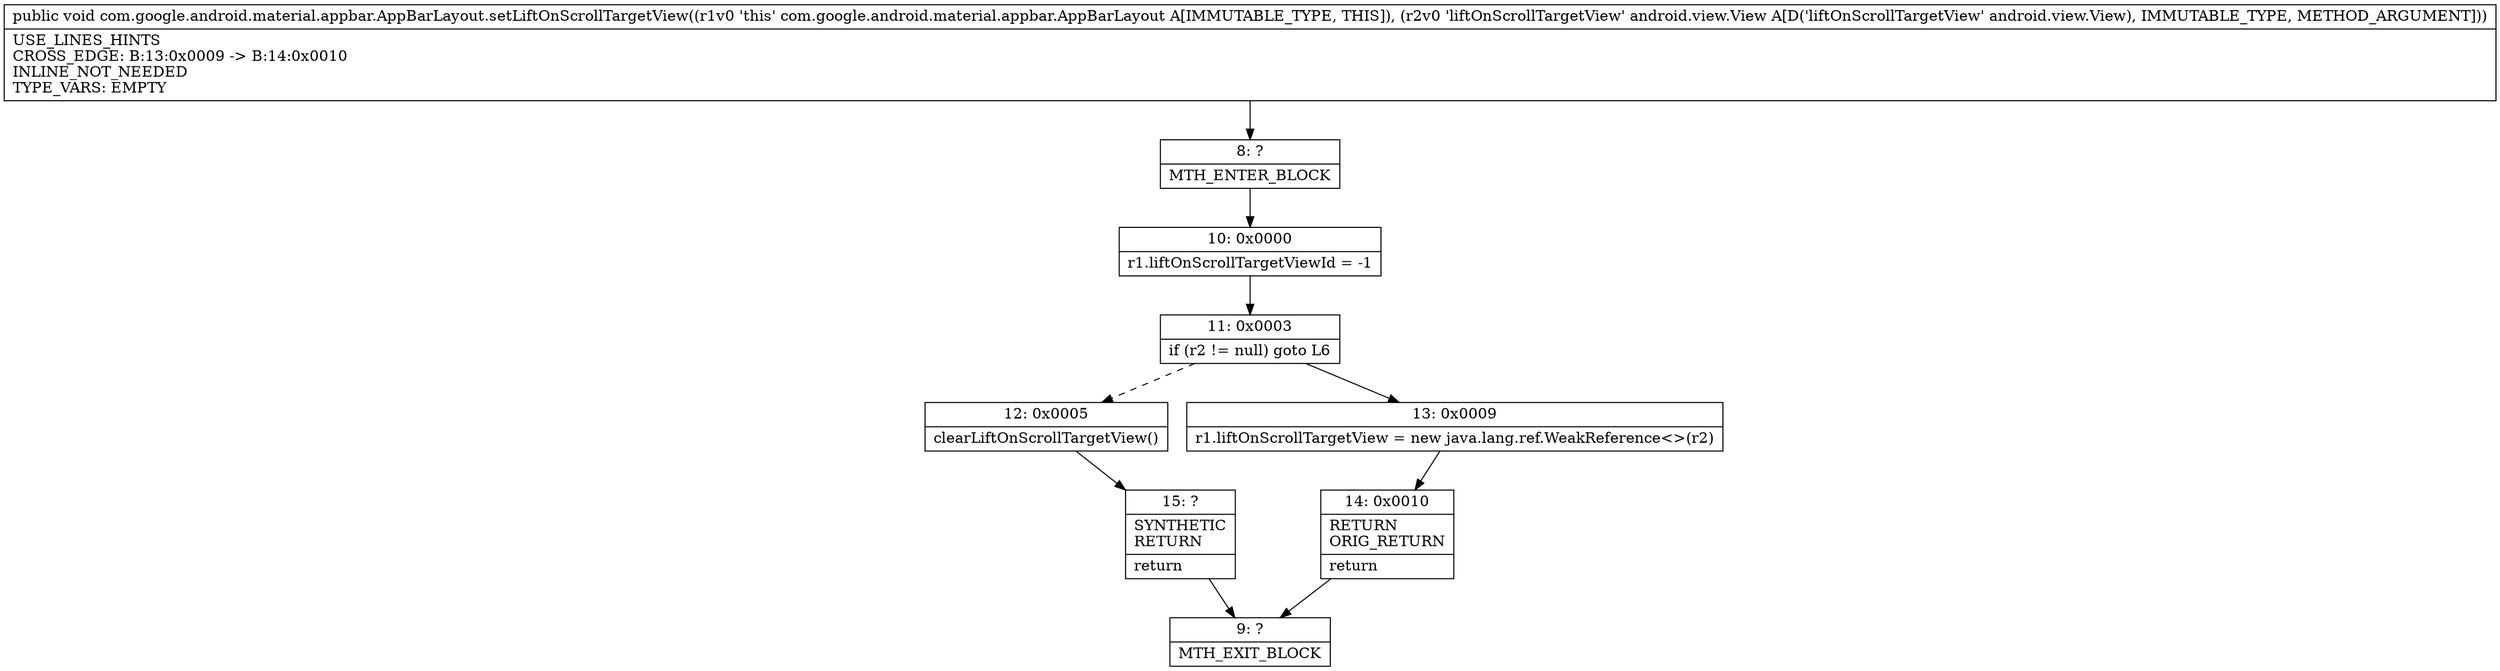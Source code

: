 digraph "CFG forcom.google.android.material.appbar.AppBarLayout.setLiftOnScrollTargetView(Landroid\/view\/View;)V" {
Node_8 [shape=record,label="{8\:\ ?|MTH_ENTER_BLOCK\l}"];
Node_10 [shape=record,label="{10\:\ 0x0000|r1.liftOnScrollTargetViewId = \-1\l}"];
Node_11 [shape=record,label="{11\:\ 0x0003|if (r2 != null) goto L6\l}"];
Node_12 [shape=record,label="{12\:\ 0x0005|clearLiftOnScrollTargetView()\l}"];
Node_15 [shape=record,label="{15\:\ ?|SYNTHETIC\lRETURN\l|return\l}"];
Node_9 [shape=record,label="{9\:\ ?|MTH_EXIT_BLOCK\l}"];
Node_13 [shape=record,label="{13\:\ 0x0009|r1.liftOnScrollTargetView = new java.lang.ref.WeakReference\<\>(r2)\l}"];
Node_14 [shape=record,label="{14\:\ 0x0010|RETURN\lORIG_RETURN\l|return\l}"];
MethodNode[shape=record,label="{public void com.google.android.material.appbar.AppBarLayout.setLiftOnScrollTargetView((r1v0 'this' com.google.android.material.appbar.AppBarLayout A[IMMUTABLE_TYPE, THIS]), (r2v0 'liftOnScrollTargetView' android.view.View A[D('liftOnScrollTargetView' android.view.View), IMMUTABLE_TYPE, METHOD_ARGUMENT]))  | USE_LINES_HINTS\lCROSS_EDGE: B:13:0x0009 \-\> B:14:0x0010\lINLINE_NOT_NEEDED\lTYPE_VARS: EMPTY\l}"];
MethodNode -> Node_8;Node_8 -> Node_10;
Node_10 -> Node_11;
Node_11 -> Node_12[style=dashed];
Node_11 -> Node_13;
Node_12 -> Node_15;
Node_15 -> Node_9;
Node_13 -> Node_14;
Node_14 -> Node_9;
}

